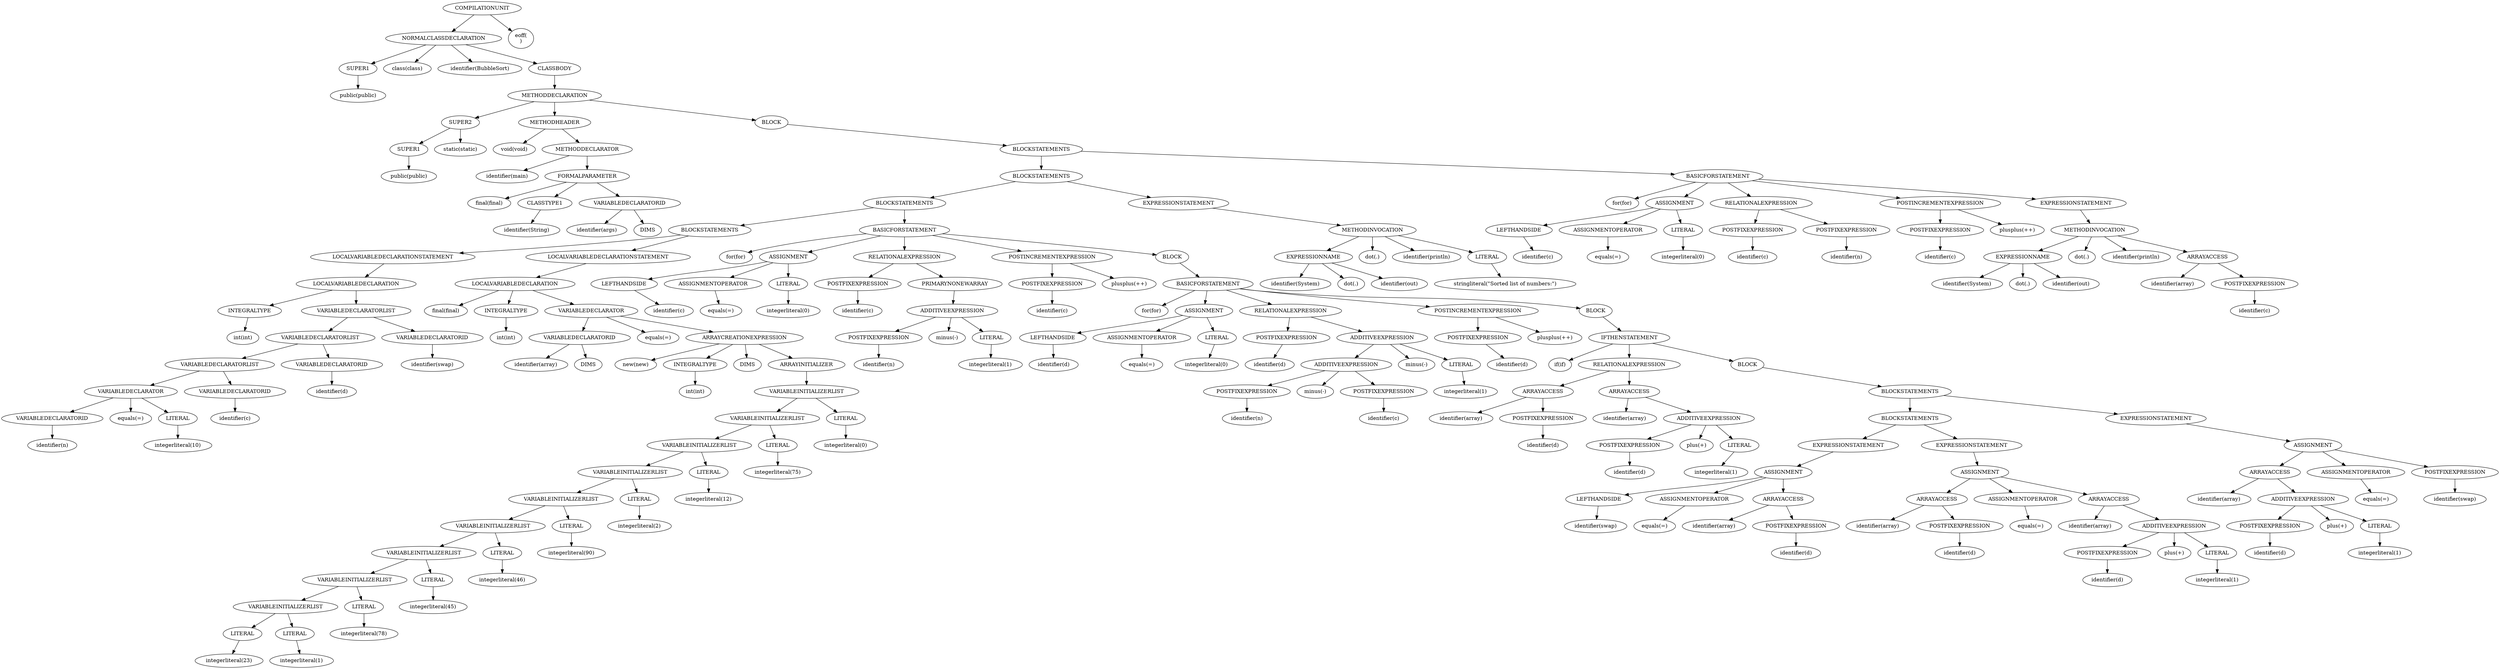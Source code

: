 digraph ASTVisual {
 ordering = out ;
10 [ label="SUPER1"]
20 [ label="public(public)"]
30 [ label="SUPER1"]
40 [ label="public(public)"]
50 [ label="SUPER2"]
60 [ label="static(static)"]
70 [ label="CLASSTYPE1"]
80 [ label="identifier(String)"]
90 [ label="DIMS"]
100 [ label="VARIABLEDECLARATORID"]
110 [ label="identifier(args)"]
120 [ label="FORMALPARAMETER"]
130 [ label="final(final)"]
140 [ label="METHODDECLARATOR"]
150 [ label="identifier(main)"]
160 [ label="METHODHEADER"]
170 [ label="void(void)"]
180 [ label="INTEGRALTYPE"]
190 [ label="int(int)"]
200 [ label="VARIABLEDECLARATORID"]
210 [ label="identifier(n)"]
220 [ label="LITERAL"]
230 [ label="integerliteral(10)"]
240 [ label="VARIABLEDECLARATOR"]
250 [ label="equals(=)"]
260 [ label="VARIABLEDECLARATORID"]
270 [ label="identifier(c)"]
280 [ label="VARIABLEDECLARATORLIST"]
290 [ label="VARIABLEDECLARATORID"]
300 [ label="identifier(d)"]
310 [ label="VARIABLEDECLARATORLIST"]
320 [ label="VARIABLEDECLARATORID"]
330 [ label="identifier(swap)"]
340 [ label="VARIABLEDECLARATORLIST"]
350 [ label="LOCALVARIABLEDECLARATION"]
360 [ label="LOCALVARIABLEDECLARATIONSTATEMENT"]
370 [ label="INTEGRALTYPE"]
380 [ label="int(int)"]
390 [ label="DIMS"]
400 [ label="VARIABLEDECLARATORID"]
410 [ label="identifier(array)"]
420 [ label="INTEGRALTYPE"]
430 [ label="int(int)"]
440 [ label="DIMS"]
450 [ label="LITERAL"]
460 [ label="integerliteral(23)"]
470 [ label="LITERAL"]
480 [ label="integerliteral(1)"]
490 [ label="VARIABLEINITIALIZERLIST"]
500 [ label="LITERAL"]
510 [ label="integerliteral(78)"]
520 [ label="VARIABLEINITIALIZERLIST"]
530 [ label="LITERAL"]
540 [ label="integerliteral(45)"]
550 [ label="VARIABLEINITIALIZERLIST"]
560 [ label="LITERAL"]
570 [ label="integerliteral(46)"]
580 [ label="VARIABLEINITIALIZERLIST"]
590 [ label="LITERAL"]
600 [ label="integerliteral(90)"]
610 [ label="VARIABLEINITIALIZERLIST"]
620 [ label="LITERAL"]
630 [ label="integerliteral(2)"]
640 [ label="VARIABLEINITIALIZERLIST"]
650 [ label="LITERAL"]
660 [ label="integerliteral(12)"]
670 [ label="VARIABLEINITIALIZERLIST"]
680 [ label="LITERAL"]
690 [ label="integerliteral(75)"]
700 [ label="VARIABLEINITIALIZERLIST"]
710 [ label="LITERAL"]
720 [ label="integerliteral(0)"]
730 [ label="VARIABLEINITIALIZERLIST"]
740 [ label="ARRAYINITIALIZER"]
750 [ label="ARRAYCREATIONEXPRESSION"]
760 [ label="new(new)"]
770 [ label="VARIABLEDECLARATOR"]
780 [ label="equals(=)"]
790 [ label="LOCALVARIABLEDECLARATION"]
800 [ label="final(final)"]
810 [ label="LOCALVARIABLEDECLARATIONSTATEMENT"]
820 [ label="BLOCKSTATEMENTS"]
830 [ label="LEFTHANDSIDE"]
840 [ label="identifier(c)"]
850 [ label="ASSIGNMENTOPERATOR"]
860 [ label="equals(=)"]
870 [ label="LITERAL"]
880 [ label="integerliteral(0)"]
890 [ label="ASSIGNMENT"]
900 [ label="POSTFIXEXPRESSION"]
910 [ label="identifier(c)"]
920 [ label="POSTFIXEXPRESSION"]
930 [ label="identifier(n)"]
940 [ label="LITERAL"]
950 [ label="integerliteral(1)"]
960 [ label="ADDITIVEEXPRESSION"]
970 [ label="minus(-)"]
980 [ label="PRIMARYNONEWARRAY"]
990 [ label="RELATIONALEXPRESSION"]
1000 [ label="POSTFIXEXPRESSION"]
1010 [ label="identifier(c)"]
1020 [ label="POSTINCREMENTEXPRESSION"]
1030 [ label="plusplus(++)"]
1040 [ label="LEFTHANDSIDE"]
1050 [ label="identifier(d)"]
1060 [ label="ASSIGNMENTOPERATOR"]
1070 [ label="equals(=)"]
1080 [ label="LITERAL"]
1090 [ label="integerliteral(0)"]
1100 [ label="ASSIGNMENT"]
1110 [ label="POSTFIXEXPRESSION"]
1120 [ label="identifier(d)"]
1130 [ label="POSTFIXEXPRESSION"]
1140 [ label="identifier(n)"]
1150 [ label="POSTFIXEXPRESSION"]
1160 [ label="identifier(c)"]
1170 [ label="ADDITIVEEXPRESSION"]
1180 [ label="minus(-)"]
1190 [ label="LITERAL"]
1200 [ label="integerliteral(1)"]
1210 [ label="ADDITIVEEXPRESSION"]
1220 [ label="minus(-)"]
1230 [ label="RELATIONALEXPRESSION"]
1240 [ label="POSTFIXEXPRESSION"]
1250 [ label="identifier(d)"]
1260 [ label="POSTINCREMENTEXPRESSION"]
1270 [ label="plusplus(++)"]
1280 [ label="POSTFIXEXPRESSION"]
1290 [ label="identifier(d)"]
1300 [ label="ARRAYACCESS"]
1310 [ label="identifier(array)"]
1320 [ label="POSTFIXEXPRESSION"]
1330 [ label="identifier(d)"]
1340 [ label="LITERAL"]
1350 [ label="integerliteral(1)"]
1360 [ label="ADDITIVEEXPRESSION"]
1370 [ label="plus(+)"]
1380 [ label="ARRAYACCESS"]
1390 [ label="identifier(array)"]
1400 [ label="RELATIONALEXPRESSION"]
1410 [ label="LEFTHANDSIDE"]
1420 [ label="identifier(swap)"]
1430 [ label="ASSIGNMENTOPERATOR"]
1440 [ label="equals(=)"]
1450 [ label="POSTFIXEXPRESSION"]
1460 [ label="identifier(d)"]
1470 [ label="ARRAYACCESS"]
1480 [ label="identifier(array)"]
1490 [ label="ASSIGNMENT"]
1500 [ label="EXPRESSIONSTATEMENT"]
1510 [ label="POSTFIXEXPRESSION"]
1520 [ label="identifier(d)"]
1530 [ label="ARRAYACCESS"]
1540 [ label="identifier(array)"]
1550 [ label="ASSIGNMENTOPERATOR"]
1560 [ label="equals(=)"]
1570 [ label="POSTFIXEXPRESSION"]
1580 [ label="identifier(d)"]
1590 [ label="LITERAL"]
1600 [ label="integerliteral(1)"]
1610 [ label="ADDITIVEEXPRESSION"]
1620 [ label="plus(+)"]
1630 [ label="ARRAYACCESS"]
1640 [ label="identifier(array)"]
1650 [ label="ASSIGNMENT"]
1660 [ label="EXPRESSIONSTATEMENT"]
1670 [ label="BLOCKSTATEMENTS"]
1680 [ label="POSTFIXEXPRESSION"]
1690 [ label="identifier(d)"]
1700 [ label="LITERAL"]
1710 [ label="integerliteral(1)"]
1720 [ label="ADDITIVEEXPRESSION"]
1730 [ label="plus(+)"]
1740 [ label="ARRAYACCESS"]
1750 [ label="identifier(array)"]
1760 [ label="ASSIGNMENTOPERATOR"]
1770 [ label="equals(=)"]
1780 [ label="POSTFIXEXPRESSION"]
1790 [ label="identifier(swap)"]
1800 [ label="ASSIGNMENT"]
1810 [ label="EXPRESSIONSTATEMENT"]
1820 [ label="BLOCKSTATEMENTS"]
1830 [ label="BLOCK"]
1840 [ label="IFTHENSTATEMENT"]
1850 [ label="if(if)"]
1860 [ label="BLOCK"]
1870 [ label="BASICFORSTATEMENT"]
1880 [ label="for(for)"]
1890 [ label="BLOCK"]
1900 [ label="BASICFORSTATEMENT"]
1910 [ label="for(for)"]
1920 [ label="BLOCKSTATEMENTS"]
1930 [ label="EXPRESSIONNAME"]
1940 [ label="identifier(System)"]
1950 [ label="dot(.)"]
1960 [ label="identifier(out)"]
1970 [ label="LITERAL"]
1980 [ label="stringliteral(\"Sorted list of numbers:\")"]
1990 [ label="METHODINVOCATION"]
2000 [ label="dot(.)"]
2010 [ label="identifier(println)"]
2020 [ label="EXPRESSIONSTATEMENT"]
2030 [ label="BLOCKSTATEMENTS"]
2040 [ label="LEFTHANDSIDE"]
2050 [ label="identifier(c)"]
2060 [ label="ASSIGNMENTOPERATOR"]
2070 [ label="equals(=)"]
2080 [ label="LITERAL"]
2090 [ label="integerliteral(0)"]
2100 [ label="ASSIGNMENT"]
2110 [ label="POSTFIXEXPRESSION"]
2120 [ label="identifier(c)"]
2130 [ label="POSTFIXEXPRESSION"]
2140 [ label="identifier(n)"]
2150 [ label="RELATIONALEXPRESSION"]
2160 [ label="POSTFIXEXPRESSION"]
2170 [ label="identifier(c)"]
2180 [ label="POSTINCREMENTEXPRESSION"]
2190 [ label="plusplus(++)"]
2200 [ label="EXPRESSIONNAME"]
2210 [ label="identifier(System)"]
2220 [ label="dot(.)"]
2230 [ label="identifier(out)"]
2240 [ label="POSTFIXEXPRESSION"]
2250 [ label="identifier(c)"]
2260 [ label="ARRAYACCESS"]
2270 [ label="identifier(array)"]
2280 [ label="METHODINVOCATION"]
2290 [ label="dot(.)"]
2300 [ label="identifier(println)"]
2310 [ label="EXPRESSIONSTATEMENT"]
2320 [ label="BASICFORSTATEMENT"]
2330 [ label="for(for)"]
2340 [ label="BLOCKSTATEMENTS"]
2350 [ label="BLOCK"]
2360 [ label="METHODDECLARATION"]
2370 [ label="CLASSBODY"]
2380 [ label="NORMALCLASSDECLARATION"]
2390 [ label="class(class)"]
2400 [ label="identifier(BubbleSort)"]
2410 [ label="COMPILATIONUNIT"]
2420 [ label="eoff(
)"]
10 -> 20[ label=""]
30 -> 40[ label=""]
50 -> 30[ label=""]
50 -> 60[ label=""]
70 -> 80[ label=""]
100 -> 110[ label=""]
100 -> 90[ label=""]
120 -> 130[ label=""]
120 -> 70[ label=""]
120 -> 100[ label=""]
140 -> 150[ label=""]
140 -> 120[ label=""]
160 -> 170[ label=""]
160 -> 140[ label=""]
180 -> 190[ label=""]
200 -> 210[ label=""]
220 -> 230[ label=""]
240 -> 200[ label=""]
240 -> 250[ label=""]
240 -> 220[ label=""]
260 -> 270[ label=""]
280 -> 240[ label=""]
280 -> 260[ label=""]
290 -> 300[ label=""]
310 -> 280[ label=""]
310 -> 290[ label=""]
320 -> 330[ label=""]
340 -> 310[ label=""]
340 -> 320[ label=""]
350 -> 180[ label=""]
350 -> 340[ label=""]
360 -> 350[ label=""]
370 -> 380[ label=""]
400 -> 410[ label=""]
400 -> 390[ label=""]
420 -> 430[ label=""]
450 -> 460[ label=""]
470 -> 480[ label=""]
490 -> 450[ label=""]
490 -> 470[ label=""]
500 -> 510[ label=""]
520 -> 490[ label=""]
520 -> 500[ label=""]
530 -> 540[ label=""]
550 -> 520[ label=""]
550 -> 530[ label=""]
560 -> 570[ label=""]
580 -> 550[ label=""]
580 -> 560[ label=""]
590 -> 600[ label=""]
610 -> 580[ label=""]
610 -> 590[ label=""]
620 -> 630[ label=""]
640 -> 610[ label=""]
640 -> 620[ label=""]
650 -> 660[ label=""]
670 -> 640[ label=""]
670 -> 650[ label=""]
680 -> 690[ label=""]
700 -> 670[ label=""]
700 -> 680[ label=""]
710 -> 720[ label=""]
730 -> 700[ label=""]
730 -> 710[ label=""]
740 -> 730[ label=""]
750 -> 760[ label=""]
750 -> 420[ label=""]
750 -> 440[ label=""]
750 -> 740[ label=""]
770 -> 400[ label=""]
770 -> 780[ label=""]
770 -> 750[ label=""]
790 -> 800[ label=""]
790 -> 370[ label=""]
790 -> 770[ label=""]
810 -> 790[ label=""]
820 -> 360[ label=""]
820 -> 810[ label=""]
830 -> 840[ label=""]
850 -> 860[ label=""]
870 -> 880[ label=""]
890 -> 830[ label=""]
890 -> 850[ label=""]
890 -> 870[ label=""]
900 -> 910[ label=""]
920 -> 930[ label=""]
940 -> 950[ label=""]
960 -> 920[ label=""]
960 -> 970[ label=""]
960 -> 940[ label=""]
980 -> 960[ label=""]
990 -> 900[ label=""]
990 -> 980[ label=""]
1000 -> 1010[ label=""]
1020 -> 1000[ label=""]
1020 -> 1030[ label=""]
1040 -> 1050[ label=""]
1060 -> 1070[ label=""]
1080 -> 1090[ label=""]
1100 -> 1040[ label=""]
1100 -> 1060[ label=""]
1100 -> 1080[ label=""]
1110 -> 1120[ label=""]
1130 -> 1140[ label=""]
1150 -> 1160[ label=""]
1170 -> 1130[ label=""]
1170 -> 1180[ label=""]
1170 -> 1150[ label=""]
1190 -> 1200[ label=""]
1210 -> 1170[ label=""]
1210 -> 1220[ label=""]
1210 -> 1190[ label=""]
1230 -> 1110[ label=""]
1230 -> 1210[ label=""]
1240 -> 1250[ label=""]
1260 -> 1240[ label=""]
1260 -> 1270[ label=""]
1280 -> 1290[ label=""]
1300 -> 1310[ label=""]
1300 -> 1280[ label=""]
1320 -> 1330[ label=""]
1340 -> 1350[ label=""]
1360 -> 1320[ label=""]
1360 -> 1370[ label=""]
1360 -> 1340[ label=""]
1380 -> 1390[ label=""]
1380 -> 1360[ label=""]
1400 -> 1300[ label=""]
1400 -> 1380[ label=""]
1410 -> 1420[ label=""]
1430 -> 1440[ label=""]
1450 -> 1460[ label=""]
1470 -> 1480[ label=""]
1470 -> 1450[ label=""]
1490 -> 1410[ label=""]
1490 -> 1430[ label=""]
1490 -> 1470[ label=""]
1500 -> 1490[ label=""]
1510 -> 1520[ label=""]
1530 -> 1540[ label=""]
1530 -> 1510[ label=""]
1550 -> 1560[ label=""]
1570 -> 1580[ label=""]
1590 -> 1600[ label=""]
1610 -> 1570[ label=""]
1610 -> 1620[ label=""]
1610 -> 1590[ label=""]
1630 -> 1640[ label=""]
1630 -> 1610[ label=""]
1650 -> 1530[ label=""]
1650 -> 1550[ label=""]
1650 -> 1630[ label=""]
1660 -> 1650[ label=""]
1670 -> 1500[ label=""]
1670 -> 1660[ label=""]
1680 -> 1690[ label=""]
1700 -> 1710[ label=""]
1720 -> 1680[ label=""]
1720 -> 1730[ label=""]
1720 -> 1700[ label=""]
1740 -> 1750[ label=""]
1740 -> 1720[ label=""]
1760 -> 1770[ label=""]
1780 -> 1790[ label=""]
1800 -> 1740[ label=""]
1800 -> 1760[ label=""]
1800 -> 1780[ label=""]
1810 -> 1800[ label=""]
1820 -> 1670[ label=""]
1820 -> 1810[ label=""]
1830 -> 1820[ label=""]
1840 -> 1850[ label=""]
1840 -> 1400[ label=""]
1840 -> 1830[ label=""]
1860 -> 1840[ label=""]
1870 -> 1880[ label=""]
1870 -> 1100[ label=""]
1870 -> 1230[ label=""]
1870 -> 1260[ label=""]
1870 -> 1860[ label=""]
1890 -> 1870[ label=""]
1900 -> 1910[ label=""]
1900 -> 890[ label=""]
1900 -> 990[ label=""]
1900 -> 1020[ label=""]
1900 -> 1890[ label=""]
1920 -> 820[ label=""]
1920 -> 1900[ label=""]
1930 -> 1940[ label=""]
1930 -> 1950[ label=""]
1930 -> 1960[ label=""]
1970 -> 1980[ label=""]
1990 -> 1930[ label=""]
1990 -> 2000[ label=""]
1990 -> 2010[ label=""]
1990 -> 1970[ label=""]
2020 -> 1990[ label=""]
2030 -> 1920[ label=""]
2030 -> 2020[ label=""]
2040 -> 2050[ label=""]
2060 -> 2070[ label=""]
2080 -> 2090[ label=""]
2100 -> 2040[ label=""]
2100 -> 2060[ label=""]
2100 -> 2080[ label=""]
2110 -> 2120[ label=""]
2130 -> 2140[ label=""]
2150 -> 2110[ label=""]
2150 -> 2130[ label=""]
2160 -> 2170[ label=""]
2180 -> 2160[ label=""]
2180 -> 2190[ label=""]
2200 -> 2210[ label=""]
2200 -> 2220[ label=""]
2200 -> 2230[ label=""]
2240 -> 2250[ label=""]
2260 -> 2270[ label=""]
2260 -> 2240[ label=""]
2280 -> 2200[ label=""]
2280 -> 2290[ label=""]
2280 -> 2300[ label=""]
2280 -> 2260[ label=""]
2310 -> 2280[ label=""]
2320 -> 2330[ label=""]
2320 -> 2100[ label=""]
2320 -> 2150[ label=""]
2320 -> 2180[ label=""]
2320 -> 2310[ label=""]
2340 -> 2030[ label=""]
2340 -> 2320[ label=""]
2350 -> 2340[ label=""]
2360 -> 50[ label=""]
2360 -> 160[ label=""]
2360 -> 2350[ label=""]
2370 -> 2360[ label=""]
2380 -> 10[ label=""]
2380 -> 2390[ label=""]
2380 -> 2400[ label=""]
2380 -> 2370[ label=""]
2410 -> 2380[ label=""]
2410 -> 2420[ label=""]
  }
